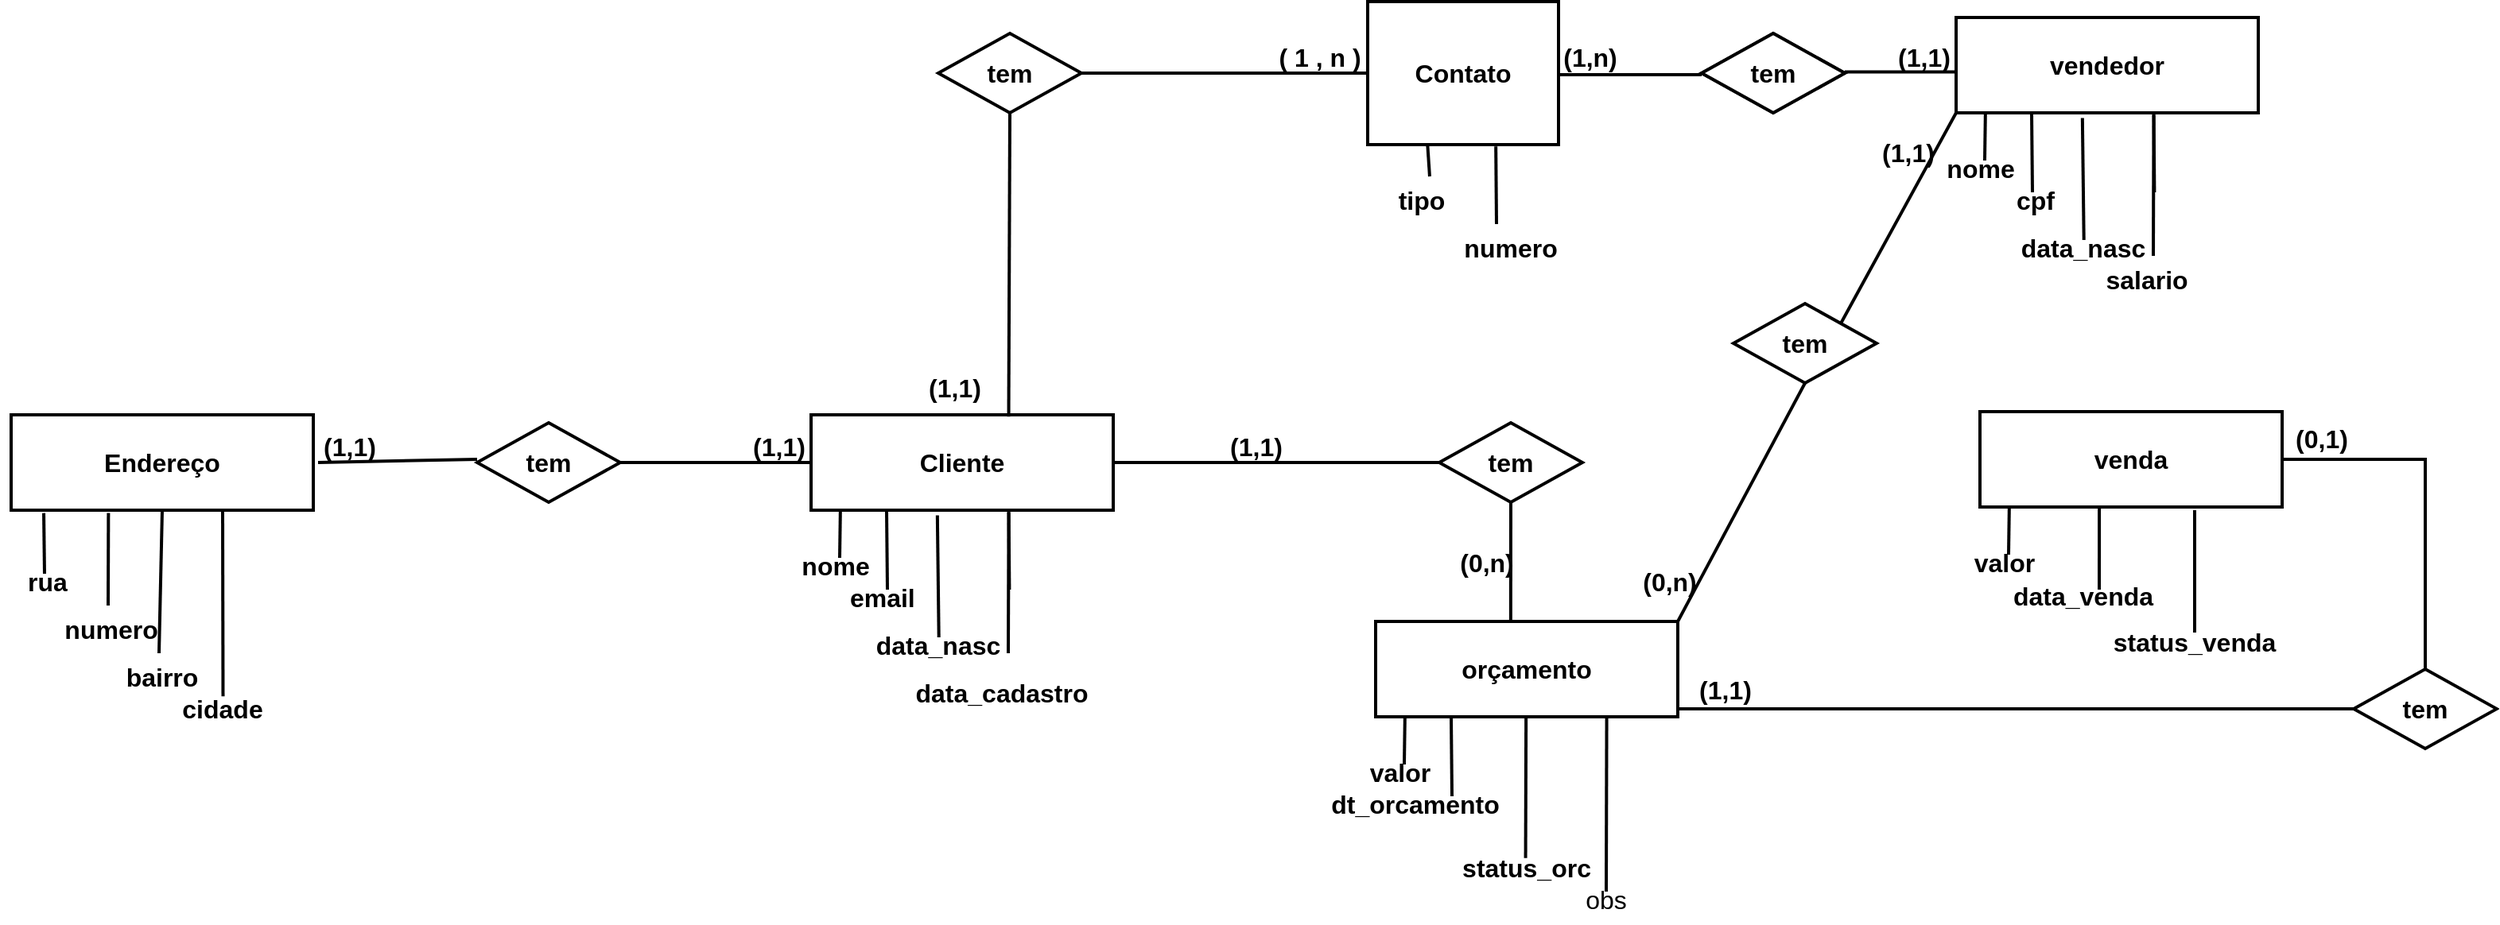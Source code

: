<mxfile version="24.9.1">
  <diagram id="C5RBs43oDa-KdzZeNtuy" name="Page-1">
    <mxGraphModel dx="2734" dy="2143" grid="1" gridSize="10" guides="1" tooltips="1" connect="1" arrows="1" fold="1" page="1" pageScale="1" pageWidth="827" pageHeight="1169" math="0" shadow="0">
      <root>
        <mxCell id="WIyWlLk6GJQsqaUBKTNV-0" />
        <mxCell id="WIyWlLk6GJQsqaUBKTNV-1" parent="WIyWlLk6GJQsqaUBKTNV-0" />
        <mxCell id="HAtupwSycg_3chZuoITG-0" value="Cliente" style="rounded=0;whiteSpace=wrap;html=1;fontSize=16;strokeWidth=2;fontStyle=1" vertex="1" parent="WIyWlLk6GJQsqaUBKTNV-1">
          <mxGeometry y="170" width="190" height="60" as="geometry" />
        </mxCell>
        <mxCell id="HAtupwSycg_3chZuoITG-1" value="tem" style="rhombus;whiteSpace=wrap;html=1;fontSize=16;strokeWidth=2;fontStyle=1" vertex="1" parent="WIyWlLk6GJQsqaUBKTNV-1">
          <mxGeometry x="-210" y="175" width="90" height="50" as="geometry" />
        </mxCell>
        <mxCell id="HAtupwSycg_3chZuoITG-4" value="" style="endArrow=none;html=1;rounded=0;exitX=0;exitY=0.5;exitDx=0;exitDy=0;entryX=1;entryY=0.5;entryDx=0;entryDy=0;fontSize=16;strokeColor=#000000;strokeWidth=2;fontStyle=1" edge="1" parent="WIyWlLk6GJQsqaUBKTNV-1" source="HAtupwSycg_3chZuoITG-0" target="HAtupwSycg_3chZuoITG-1">
          <mxGeometry width="50" height="50" relative="1" as="geometry">
            <mxPoint x="360" y="520" as="sourcePoint" />
            <mxPoint x="410" y="470" as="targetPoint" />
          </mxGeometry>
        </mxCell>
        <mxCell id="HAtupwSycg_3chZuoITG-6" value="Endereço" style="rounded=0;whiteSpace=wrap;html=1;fontSize=16;strokeWidth=2;fontStyle=1" vertex="1" parent="WIyWlLk6GJQsqaUBKTNV-1">
          <mxGeometry x="-503" y="170" width="190" height="60" as="geometry" />
        </mxCell>
        <mxCell id="HAtupwSycg_3chZuoITG-7" value="" style="endArrow=none;html=1;rounded=0;exitX=0;exitY=0.5;exitDx=0;exitDy=0;fontSize=16;strokeColor=#000000;strokeWidth=2;fontStyle=1" edge="1" parent="WIyWlLk6GJQsqaUBKTNV-1">
          <mxGeometry width="50" height="50" relative="1" as="geometry">
            <mxPoint x="-210" y="198" as="sourcePoint" />
            <mxPoint x="-310" y="200" as="targetPoint" />
          </mxGeometry>
        </mxCell>
        <mxCell id="HAtupwSycg_3chZuoITG-8" style="edgeStyle=orthogonalEdgeStyle;rounded=0;orthogonalLoop=1;jettySize=auto;html=1;exitX=0.5;exitY=1;exitDx=0;exitDy=0;fontSize=16;strokeWidth=2;fontStyle=1" edge="1" parent="WIyWlLk6GJQsqaUBKTNV-1" source="HAtupwSycg_3chZuoITG-6" target="HAtupwSycg_3chZuoITG-6">
          <mxGeometry relative="1" as="geometry" />
        </mxCell>
        <mxCell id="HAtupwSycg_3chZuoITG-11" value="nome" style="text;html=1;align=center;verticalAlign=middle;resizable=0;points=[];autosize=1;strokeColor=none;fillColor=none;fontSize=16;strokeWidth=2;fontStyle=1" vertex="1" parent="WIyWlLk6GJQsqaUBKTNV-1">
          <mxGeometry x="-15" y="250" width="60" height="30" as="geometry" />
        </mxCell>
        <mxCell id="HAtupwSycg_3chZuoITG-13" value="" style="endArrow=none;html=1;rounded=0;entryX=0.25;entryY=1;entryDx=0;entryDy=0;fontSize=16;strokeWidth=2;fontStyle=1" edge="1" parent="WIyWlLk6GJQsqaUBKTNV-1" target="HAtupwSycg_3chZuoITG-0">
          <mxGeometry width="50" height="50" relative="1" as="geometry">
            <mxPoint x="48" y="280" as="sourcePoint" />
            <mxPoint x="370" y="220" as="targetPoint" />
          </mxGeometry>
        </mxCell>
        <mxCell id="HAtupwSycg_3chZuoITG-18" value="" style="endArrow=none;html=1;rounded=0;entryX=0.097;entryY=0.993;entryDx=0;entryDy=0;entryPerimeter=0;fontSize=16;strokeWidth=2;fontStyle=1" edge="1" parent="WIyWlLk6GJQsqaUBKTNV-1" target="HAtupwSycg_3chZuoITG-0">
          <mxGeometry width="50" height="50" relative="1" as="geometry">
            <mxPoint x="18" y="260" as="sourcePoint" />
            <mxPoint x="370" y="220" as="targetPoint" />
          </mxGeometry>
        </mxCell>
        <mxCell id="HAtupwSycg_3chZuoITG-23" value="email&lt;span style=&quot;white-space: pre;&quot;&gt;&#x9;&lt;/span&gt;" style="text;html=1;align=center;verticalAlign=middle;whiteSpace=wrap;rounded=0;fontSize=16;strokeWidth=2;fontStyle=1" vertex="1" parent="WIyWlLk6GJQsqaUBKTNV-1">
          <mxGeometry x="30" y="270" width="60" height="30" as="geometry" />
        </mxCell>
        <mxCell id="HAtupwSycg_3chZuoITG-24" value="" style="endArrow=none;html=1;rounded=0;entryX=0.423;entryY=0.993;entryDx=0;entryDy=0;entryPerimeter=0;fontSize=16;strokeWidth=2;fontStyle=1" edge="1" parent="WIyWlLk6GJQsqaUBKTNV-1">
          <mxGeometry width="50" height="50" relative="1" as="geometry">
            <mxPoint x="388.989" y="20" as="sourcePoint" />
            <mxPoint x="387.64" y="-8.527e-14" as="targetPoint" />
          </mxGeometry>
        </mxCell>
        <mxCell id="HAtupwSycg_3chZuoITG-33" value="data_nasc" style="text;html=1;align=center;verticalAlign=middle;whiteSpace=wrap;rounded=0;fontSize=16;strokeWidth=2;fontStyle=1" vertex="1" parent="WIyWlLk6GJQsqaUBKTNV-1">
          <mxGeometry x="50" y="300" width="60" height="30" as="geometry" />
        </mxCell>
        <mxCell id="HAtupwSycg_3chZuoITG-34" value="" style="endArrow=none;html=1;rounded=0;entryX=0.649;entryY=1.011;entryDx=0;entryDy=0;entryPerimeter=0;fontSize=16;strokeWidth=2;fontStyle=1" edge="1" parent="WIyWlLk6GJQsqaUBKTNV-1">
          <mxGeometry width="50" height="50" relative="1" as="geometry">
            <mxPoint x="431" y="50" as="sourcePoint" />
            <mxPoint x="430.58" y="1.08" as="targetPoint" />
          </mxGeometry>
        </mxCell>
        <mxCell id="HAtupwSycg_3chZuoITG-35" value="data_cadastro" style="text;html=1;align=center;verticalAlign=middle;whiteSpace=wrap;rounded=0;fontSize=16;strokeWidth=2;fontStyle=1" vertex="1" parent="WIyWlLk6GJQsqaUBKTNV-1">
          <mxGeometry x="90" y="330" width="60" height="30" as="geometry" />
        </mxCell>
        <mxCell id="HAtupwSycg_3chZuoITG-39" value="" style="endArrow=none;html=1;rounded=0;entryX=0.108;entryY=1.03;entryDx=0;entryDy=0;entryPerimeter=0;fontSize=16;strokeWidth=2;fontStyle=1" edge="1" parent="WIyWlLk6GJQsqaUBKTNV-1" target="HAtupwSycg_3chZuoITG-6">
          <mxGeometry width="50" height="50" relative="1" as="geometry">
            <mxPoint x="-482" y="270" as="sourcePoint" />
            <mxPoint x="-750" y="270" as="targetPoint" />
          </mxGeometry>
        </mxCell>
        <mxCell id="HAtupwSycg_3chZuoITG-40" value="rua" style="text;html=1;align=center;verticalAlign=middle;whiteSpace=wrap;rounded=0;fontSize=16;strokeWidth=2;fontStyle=1" vertex="1" parent="WIyWlLk6GJQsqaUBKTNV-1">
          <mxGeometry x="-510" y="260" width="60" height="30" as="geometry" />
        </mxCell>
        <mxCell id="HAtupwSycg_3chZuoITG-42" value="" style="endArrow=none;html=1;rounded=0;entryX=0.322;entryY=1.03;entryDx=0;entryDy=0;entryPerimeter=0;fontSize=16;strokeWidth=2;fontStyle=1" edge="1" parent="WIyWlLk6GJQsqaUBKTNV-1" target="HAtupwSycg_3chZuoITG-6">
          <mxGeometry width="50" height="50" relative="1" as="geometry">
            <mxPoint x="-442" y="290" as="sourcePoint" />
            <mxPoint x="-750" y="270" as="targetPoint" />
          </mxGeometry>
        </mxCell>
        <mxCell id="HAtupwSycg_3chZuoITG-43" value="numero" style="text;html=1;align=center;verticalAlign=middle;whiteSpace=wrap;rounded=0;fontSize=16;strokeWidth=2;fontStyle=1" vertex="1" parent="WIyWlLk6GJQsqaUBKTNV-1">
          <mxGeometry x="-470" y="290" width="60" height="30" as="geometry" />
        </mxCell>
        <mxCell id="HAtupwSycg_3chZuoITG-44" value="" style="endArrow=none;html=1;rounded=0;entryX=0.5;entryY=1;entryDx=0;entryDy=0;exitX=1;exitY=1;exitDx=0;exitDy=0;fontSize=16;strokeWidth=2;fontStyle=1" edge="1" parent="WIyWlLk6GJQsqaUBKTNV-1" source="HAtupwSycg_3chZuoITG-43" target="HAtupwSycg_3chZuoITG-6">
          <mxGeometry width="50" height="50" relative="1" as="geometry">
            <mxPoint x="-800" y="320" as="sourcePoint" />
            <mxPoint x="-750" y="270" as="targetPoint" />
          </mxGeometry>
        </mxCell>
        <mxCell id="HAtupwSycg_3chZuoITG-45" value="bairro" style="text;html=1;align=center;verticalAlign=middle;whiteSpace=wrap;rounded=0;fontSize=16;strokeWidth=2;fontStyle=1" vertex="1" parent="WIyWlLk6GJQsqaUBKTNV-1">
          <mxGeometry x="-438" y="320" width="60" height="30" as="geometry" />
        </mxCell>
        <mxCell id="HAtupwSycg_3chZuoITG-48" value="" style="endArrow=none;html=1;rounded=0;entryX=0.804;entryY=1.047;entryDx=0;entryDy=0;entryPerimeter=0;fontSize=16;strokeWidth=2;fontStyle=1" edge="1" parent="WIyWlLk6GJQsqaUBKTNV-1">
          <mxGeometry width="50" height="50" relative="1" as="geometry">
            <mxPoint x="-369.76" y="347.18" as="sourcePoint" />
            <mxPoint x="-370.0" y="230.0" as="targetPoint" />
          </mxGeometry>
        </mxCell>
        <mxCell id="HAtupwSycg_3chZuoITG-51" value="cidade" style="text;html=1;align=center;verticalAlign=middle;whiteSpace=wrap;rounded=0;fontSize=16;strokeWidth=2;fontStyle=1" vertex="1" parent="WIyWlLk6GJQsqaUBKTNV-1">
          <mxGeometry x="-400" y="340" width="60" height="30" as="geometry" />
        </mxCell>
        <mxCell id="HAtupwSycg_3chZuoITG-52" value="(1,1)" style="text;html=1;align=center;verticalAlign=middle;whiteSpace=wrap;rounded=0;fontSize=16;strokeWidth=2;fontStyle=1" vertex="1" parent="WIyWlLk6GJQsqaUBKTNV-1">
          <mxGeometry x="-320" y="175" width="60" height="30" as="geometry" />
        </mxCell>
        <mxCell id="HAtupwSycg_3chZuoITG-53" value="(1,1)" style="text;html=1;align=center;verticalAlign=middle;whiteSpace=wrap;rounded=0;fontSize=16;strokeWidth=2;fontStyle=1" vertex="1" parent="WIyWlLk6GJQsqaUBKTNV-1">
          <mxGeometry x="-50" y="175" width="60" height="30" as="geometry" />
        </mxCell>
        <mxCell id="HAtupwSycg_3chZuoITG-54" value="Contato" style="rounded=0;whiteSpace=wrap;html=1;fontSize=16;strokeWidth=2;fontStyle=1" vertex="1" parent="WIyWlLk6GJQsqaUBKTNV-1">
          <mxGeometry x="350" y="-90" width="120" height="90" as="geometry" />
        </mxCell>
        <mxCell id="HAtupwSycg_3chZuoITG-67" value="" style="endArrow=none;html=1;rounded=0;entryX=0;entryY=0.5;entryDx=0;entryDy=0;fontSize=16;strokeColor=#000000;strokeWidth=2;fontStyle=1" edge="1" parent="WIyWlLk6GJQsqaUBKTNV-1" target="HAtupwSycg_3chZuoITG-54">
          <mxGeometry width="50" height="50" relative="1" as="geometry">
            <mxPoint x="170" y="-45" as="sourcePoint" />
            <mxPoint x="370" y="100" as="targetPoint" />
          </mxGeometry>
        </mxCell>
        <mxCell id="HAtupwSycg_3chZuoITG-69" value="tem" style="rhombus;whiteSpace=wrap;html=1;fontSize=16;strokeWidth=2;fontStyle=1" vertex="1" parent="WIyWlLk6GJQsqaUBKTNV-1">
          <mxGeometry x="80" y="-70" width="90" height="50" as="geometry" />
        </mxCell>
        <mxCell id="HAtupwSycg_3chZuoITG-70" value="" style="endArrow=none;html=1;rounded=0;entryX=0.5;entryY=1;entryDx=0;entryDy=0;exitX=0.654;exitY=0.019;exitDx=0;exitDy=0;exitPerimeter=0;fontSize=16;strokeColor=#000000;strokeWidth=2;fontStyle=1" edge="1" parent="WIyWlLk6GJQsqaUBKTNV-1" source="HAtupwSycg_3chZuoITG-0" target="HAtupwSycg_3chZuoITG-69">
          <mxGeometry width="50" height="50" relative="1" as="geometry">
            <mxPoint x="120" y="160" as="sourcePoint" />
            <mxPoint x="370" y="100" as="targetPoint" />
          </mxGeometry>
        </mxCell>
        <mxCell id="HAtupwSycg_3chZuoITG-72" value="(1,1)" style="text;html=1;align=center;verticalAlign=middle;resizable=0;points=[];autosize=1;strokeColor=none;fillColor=none;fontSize=16;strokeWidth=2;fontStyle=1" vertex="1" parent="WIyWlLk6GJQsqaUBKTNV-1">
          <mxGeometry x="60" y="138" width="60" height="30" as="geometry" />
        </mxCell>
        <mxCell id="HAtupwSycg_3chZuoITG-73" value="&lt;div&gt;( 1 , n )&lt;/div&gt;" style="text;html=1;align=center;verticalAlign=middle;whiteSpace=wrap;rounded=0;fontSize=16;strokeWidth=2;fontStyle=1" vertex="1" parent="WIyWlLk6GJQsqaUBKTNV-1">
          <mxGeometry x="290" y="-70" width="60" height="30" as="geometry" />
        </mxCell>
        <mxCell id="HAtupwSycg_3chZuoITG-88" value="" style="endArrow=none;html=1;rounded=0;entryX=0.418;entryY=1.055;entryDx=0;entryDy=0;entryPerimeter=0;fontSize=16;strokeWidth=2;fontStyle=1" edge="1" parent="WIyWlLk6GJQsqaUBKTNV-1" target="HAtupwSycg_3chZuoITG-0">
          <mxGeometry width="50" height="50" relative="1" as="geometry">
            <mxPoint x="80.36" y="310" as="sourcePoint" />
            <mxPoint x="80.0" y="280.0" as="targetPoint" />
          </mxGeometry>
        </mxCell>
        <mxCell id="HAtupwSycg_3chZuoITG-89" value="" style="endArrow=none;html=1;rounded=0;entryX=0.649;entryY=1.011;entryDx=0;entryDy=0;entryPerimeter=0;fontSize=16;strokeWidth=2;fontStyle=1" edge="1" parent="WIyWlLk6GJQsqaUBKTNV-1">
          <mxGeometry width="50" height="50" relative="1" as="geometry">
            <mxPoint x="124.71" y="280" as="sourcePoint" />
            <mxPoint x="124.29" y="231.08" as="targetPoint" />
          </mxGeometry>
        </mxCell>
        <mxCell id="HAtupwSycg_3chZuoITG-90" value="" style="endArrow=none;html=1;rounded=0;entryX=0.649;entryY=1.011;entryDx=0;entryDy=0;entryPerimeter=0;fontSize=16;strokeWidth=2;fontStyle=1" edge="1" parent="WIyWlLk6GJQsqaUBKTNV-1">
          <mxGeometry width="50" height="50" relative="1" as="geometry">
            <mxPoint x="124" y="320" as="sourcePoint" />
            <mxPoint x="124.29" y="231.08" as="targetPoint" />
          </mxGeometry>
        </mxCell>
        <mxCell id="HAtupwSycg_3chZuoITG-94" value="tipo" style="text;html=1;align=center;verticalAlign=middle;whiteSpace=wrap;rounded=0;fontSize=16;strokeWidth=2;fontStyle=1" vertex="1" parent="WIyWlLk6GJQsqaUBKTNV-1">
          <mxGeometry x="354" y="20" width="60" height="30" as="geometry" />
        </mxCell>
        <mxCell id="HAtupwSycg_3chZuoITG-95" value="numero" style="text;html=1;align=center;verticalAlign=middle;whiteSpace=wrap;rounded=0;fontSize=16;strokeWidth=2;fontStyle=1" vertex="1" parent="WIyWlLk6GJQsqaUBKTNV-1">
          <mxGeometry x="410" y="50" width="60" height="30" as="geometry" />
        </mxCell>
        <mxCell id="HAtupwSycg_3chZuoITG-96" value="vendedor" style="rounded=0;whiteSpace=wrap;html=1;fontSize=16;strokeWidth=2;fontStyle=1" vertex="1" parent="WIyWlLk6GJQsqaUBKTNV-1">
          <mxGeometry x="720" y="-80" width="190" height="60" as="geometry" />
        </mxCell>
        <mxCell id="HAtupwSycg_3chZuoITG-97" value="nome" style="text;html=1;align=center;verticalAlign=middle;resizable=0;points=[];autosize=1;strokeColor=none;fillColor=none;fontSize=16;strokeWidth=2;fontStyle=1" vertex="1" parent="WIyWlLk6GJQsqaUBKTNV-1">
          <mxGeometry x="705" width="60" height="30" as="geometry" />
        </mxCell>
        <mxCell id="HAtupwSycg_3chZuoITG-98" value="" style="endArrow=none;html=1;rounded=0;entryX=0.25;entryY=1;entryDx=0;entryDy=0;fontSize=16;strokeWidth=2;fontStyle=1" edge="1" target="HAtupwSycg_3chZuoITG-96" parent="WIyWlLk6GJQsqaUBKTNV-1">
          <mxGeometry width="50" height="50" relative="1" as="geometry">
            <mxPoint x="768" y="30" as="sourcePoint" />
            <mxPoint x="1090" y="-30" as="targetPoint" />
          </mxGeometry>
        </mxCell>
        <mxCell id="HAtupwSycg_3chZuoITG-99" value="" style="endArrow=none;html=1;rounded=0;entryX=0.097;entryY=0.993;entryDx=0;entryDy=0;entryPerimeter=0;fontSize=16;strokeWidth=2;fontStyle=1" edge="1" target="HAtupwSycg_3chZuoITG-96" parent="WIyWlLk6GJQsqaUBKTNV-1">
          <mxGeometry width="50" height="50" relative="1" as="geometry">
            <mxPoint x="738" y="10" as="sourcePoint" />
            <mxPoint x="1090" y="-30" as="targetPoint" />
          </mxGeometry>
        </mxCell>
        <mxCell id="HAtupwSycg_3chZuoITG-100" value="cpf" style="text;html=1;align=center;verticalAlign=middle;whiteSpace=wrap;rounded=0;fontSize=16;strokeWidth=2;fontStyle=1" vertex="1" parent="WIyWlLk6GJQsqaUBKTNV-1">
          <mxGeometry x="740" y="20" width="60" height="30" as="geometry" />
        </mxCell>
        <mxCell id="HAtupwSycg_3chZuoITG-101" value="data_nasc" style="text;html=1;align=center;verticalAlign=middle;whiteSpace=wrap;rounded=0;fontSize=16;strokeWidth=2;fontStyle=1" vertex="1" parent="WIyWlLk6GJQsqaUBKTNV-1">
          <mxGeometry x="770" y="50" width="60" height="30" as="geometry" />
        </mxCell>
        <mxCell id="HAtupwSycg_3chZuoITG-102" value="(1,1)" style="text;html=1;align=center;verticalAlign=middle;whiteSpace=wrap;rounded=0;fontSize=16;strokeWidth=2;fontStyle=1" vertex="1" parent="WIyWlLk6GJQsqaUBKTNV-1">
          <mxGeometry x="670" y="-70" width="60" height="30" as="geometry" />
        </mxCell>
        <mxCell id="HAtupwSycg_3chZuoITG-103" value="" style="endArrow=none;html=1;rounded=0;entryX=0.418;entryY=1.055;entryDx=0;entryDy=0;entryPerimeter=0;fontSize=16;strokeWidth=2;fontStyle=1" edge="1" target="HAtupwSycg_3chZuoITG-96" parent="WIyWlLk6GJQsqaUBKTNV-1">
          <mxGeometry width="50" height="50" relative="1" as="geometry">
            <mxPoint x="800.36" y="60" as="sourcePoint" />
            <mxPoint x="800.0" y="30.0" as="targetPoint" />
          </mxGeometry>
        </mxCell>
        <mxCell id="HAtupwSycg_3chZuoITG-104" value="" style="endArrow=none;html=1;rounded=0;entryX=0.649;entryY=1.011;entryDx=0;entryDy=0;entryPerimeter=0;fontSize=16;strokeWidth=2;fontStyle=1" edge="1" parent="WIyWlLk6GJQsqaUBKTNV-1">
          <mxGeometry width="50" height="50" relative="1" as="geometry">
            <mxPoint x="844.71" y="30" as="sourcePoint" />
            <mxPoint x="844.29" y="-18.92" as="targetPoint" />
          </mxGeometry>
        </mxCell>
        <mxCell id="HAtupwSycg_3chZuoITG-105" value="" style="endArrow=none;html=1;rounded=0;entryX=0.649;entryY=1.011;entryDx=0;entryDy=0;entryPerimeter=0;fontSize=16;strokeWidth=2;fontStyle=1" edge="1" parent="WIyWlLk6GJQsqaUBKTNV-1">
          <mxGeometry width="50" height="50" relative="1" as="geometry">
            <mxPoint x="844" y="70" as="sourcePoint" />
            <mxPoint x="844.29" y="-18.92" as="targetPoint" />
          </mxGeometry>
        </mxCell>
        <mxCell id="HAtupwSycg_3chZuoITG-108" value="tem" style="rhombus;whiteSpace=wrap;html=1;fontSize=16;strokeWidth=2;fontStyle=1" vertex="1" parent="WIyWlLk6GJQsqaUBKTNV-1">
          <mxGeometry x="560" y="-70" width="90" height="50" as="geometry" />
        </mxCell>
        <mxCell id="HAtupwSycg_3chZuoITG-109" value="" style="endArrow=none;html=1;rounded=0;exitX=0;exitY=0.52;exitDx=0;exitDy=0;exitPerimeter=0;fontSize=16;strokeColor=#000000;strokeWidth=2;fontStyle=1" edge="1" parent="WIyWlLk6GJQsqaUBKTNV-1" source="HAtupwSycg_3chZuoITG-108">
          <mxGeometry width="50" height="50" relative="1" as="geometry">
            <mxPoint x="560" y="-50" as="sourcePoint" />
            <mxPoint x="470" y="-44" as="targetPoint" />
          </mxGeometry>
        </mxCell>
        <mxCell id="HAtupwSycg_3chZuoITG-111" value="" style="endArrow=none;html=1;rounded=0;exitX=0;exitY=0.52;exitDx=0;exitDy=0;exitPerimeter=0;fontSize=16;strokeColor=#000000;strokeWidth=2;fontStyle=1" edge="1" parent="WIyWlLk6GJQsqaUBKTNV-1">
          <mxGeometry width="50" height="50" relative="1" as="geometry">
            <mxPoint x="720" y="-45.71" as="sourcePoint" />
            <mxPoint x="650" y="-45.71" as="targetPoint" />
          </mxGeometry>
        </mxCell>
        <mxCell id="HAtupwSycg_3chZuoITG-112" value="tem" style="rhombus;whiteSpace=wrap;html=1;fontSize=16;strokeWidth=2;fontStyle=1" vertex="1" parent="WIyWlLk6GJQsqaUBKTNV-1">
          <mxGeometry x="560" y="-70" width="90" height="50" as="geometry" />
        </mxCell>
        <mxCell id="HAtupwSycg_3chZuoITG-120" value="(1,n)" style="text;html=1;align=center;verticalAlign=middle;whiteSpace=wrap;rounded=0;fontSize=16;strokeWidth=2;fontStyle=1" vertex="1" parent="WIyWlLk6GJQsqaUBKTNV-1">
          <mxGeometry x="460" y="-70" width="60" height="30" as="geometry" />
        </mxCell>
        <mxCell id="HAtupwSycg_3chZuoITG-121" value="salario" style="text;html=1;align=center;verticalAlign=middle;whiteSpace=wrap;rounded=0;fontSize=16;strokeWidth=2;fontStyle=1" vertex="1" parent="WIyWlLk6GJQsqaUBKTNV-1">
          <mxGeometry x="810" y="70" width="60" height="30" as="geometry" />
        </mxCell>
        <mxCell id="HAtupwSycg_3chZuoITG-132" value="orçamento" style="rounded=0;whiteSpace=wrap;html=1;fontSize=16;strokeWidth=2;fontStyle=1" vertex="1" parent="WIyWlLk6GJQsqaUBKTNV-1">
          <mxGeometry x="355" y="300" width="190" height="60" as="geometry" />
        </mxCell>
        <mxCell id="HAtupwSycg_3chZuoITG-133" value="valor" style="text;html=1;align=center;verticalAlign=middle;resizable=0;points=[];autosize=1;strokeColor=none;fillColor=none;fontSize=16;strokeWidth=2;fontStyle=1" vertex="1" parent="WIyWlLk6GJQsqaUBKTNV-1">
          <mxGeometry x="340" y="380" width="60" height="30" as="geometry" />
        </mxCell>
        <mxCell id="HAtupwSycg_3chZuoITG-134" value="" style="endArrow=none;html=1;rounded=0;entryX=0.25;entryY=1;entryDx=0;entryDy=0;fontSize=16;strokeWidth=2;fontStyle=1" edge="1" target="HAtupwSycg_3chZuoITG-132" parent="WIyWlLk6GJQsqaUBKTNV-1">
          <mxGeometry width="50" height="50" relative="1" as="geometry">
            <mxPoint x="403" y="410" as="sourcePoint" />
            <mxPoint x="725" y="350" as="targetPoint" />
          </mxGeometry>
        </mxCell>
        <mxCell id="HAtupwSycg_3chZuoITG-135" value="" style="endArrow=none;html=1;rounded=0;entryX=0.097;entryY=0.993;entryDx=0;entryDy=0;entryPerimeter=0;fontSize=16;strokeWidth=2;fontStyle=1" edge="1" target="HAtupwSycg_3chZuoITG-132" parent="WIyWlLk6GJQsqaUBKTNV-1">
          <mxGeometry width="50" height="50" relative="1" as="geometry">
            <mxPoint x="373" y="390" as="sourcePoint" />
            <mxPoint x="725" y="350" as="targetPoint" />
          </mxGeometry>
        </mxCell>
        <mxCell id="HAtupwSycg_3chZuoITG-136" value="dt_orcamento" style="text;html=1;align=center;verticalAlign=middle;whiteSpace=wrap;rounded=0;fontSize=16;strokeWidth=2;fontStyle=1" vertex="1" parent="WIyWlLk6GJQsqaUBKTNV-1">
          <mxGeometry x="350" y="400" width="60" height="30" as="geometry" />
        </mxCell>
        <mxCell id="HAtupwSycg_3chZuoITG-164" value="venda" style="rounded=0;whiteSpace=wrap;html=1;fontSize=16;strokeWidth=2;fontStyle=1" vertex="1" parent="WIyWlLk6GJQsqaUBKTNV-1">
          <mxGeometry x="735" y="168" width="190" height="60" as="geometry" />
        </mxCell>
        <mxCell id="HAtupwSycg_3chZuoITG-165" value="valor" style="text;html=1;align=center;verticalAlign=middle;resizable=0;points=[];autosize=1;strokeColor=none;fillColor=none;fontSize=16;strokeWidth=2;fontStyle=1" vertex="1" parent="WIyWlLk6GJQsqaUBKTNV-1">
          <mxGeometry x="720" y="248" width="60" height="30" as="geometry" />
        </mxCell>
        <mxCell id="HAtupwSycg_3chZuoITG-166" value="" style="endArrow=none;html=1;rounded=0;entryX=0.395;entryY=1;entryDx=0;entryDy=0;fontSize=16;entryPerimeter=0;strokeWidth=2;fontStyle=1" edge="1" target="HAtupwSycg_3chZuoITG-164" parent="WIyWlLk6GJQsqaUBKTNV-1">
          <mxGeometry width="50" height="50" relative="1" as="geometry">
            <mxPoint x="810" y="280" as="sourcePoint" />
            <mxPoint x="1105" y="218" as="targetPoint" />
          </mxGeometry>
        </mxCell>
        <mxCell id="HAtupwSycg_3chZuoITG-167" value="" style="endArrow=none;html=1;rounded=0;entryX=0.097;entryY=0.993;entryDx=0;entryDy=0;entryPerimeter=0;fontSize=16;strokeWidth=2;fontStyle=1" edge="1" target="HAtupwSycg_3chZuoITG-164" parent="WIyWlLk6GJQsqaUBKTNV-1">
          <mxGeometry width="50" height="50" relative="1" as="geometry">
            <mxPoint x="753" y="258" as="sourcePoint" />
            <mxPoint x="1105" y="218" as="targetPoint" />
          </mxGeometry>
        </mxCell>
        <mxCell id="HAtupwSycg_3chZuoITG-168" value="data_venda" style="text;html=1;align=center;verticalAlign=middle;whiteSpace=wrap;rounded=0;fontSize=16;strokeWidth=2;fontStyle=1" vertex="1" parent="WIyWlLk6GJQsqaUBKTNV-1">
          <mxGeometry x="770" y="270" width="60" height="28" as="geometry" />
        </mxCell>
        <mxCell id="HAtupwSycg_3chZuoITG-169" value="status_venda" style="text;html=1;align=center;verticalAlign=middle;whiteSpace=wrap;rounded=0;fontSize=16;strokeWidth=2;fontStyle=1" vertex="1" parent="WIyWlLk6GJQsqaUBKTNV-1">
          <mxGeometry x="840" y="298" width="60" height="30" as="geometry" />
        </mxCell>
        <mxCell id="HAtupwSycg_3chZuoITG-177" value="" style="endArrow=none;html=1;rounded=0;entryX=0.649;entryY=1.011;entryDx=0;entryDy=0;entryPerimeter=0;fontSize=16;strokeWidth=2;fontStyle=1" edge="1" parent="WIyWlLk6GJQsqaUBKTNV-1">
          <mxGeometry width="50" height="50" relative="1" as="geometry">
            <mxPoint x="449.29" y="448.92" as="sourcePoint" />
            <mxPoint x="449.58" y="360.0" as="targetPoint" />
          </mxGeometry>
        </mxCell>
        <mxCell id="HAtupwSycg_3chZuoITG-178" value="" style="endArrow=none;html=1;rounded=0;entryX=0.649;entryY=1.011;entryDx=0;entryDy=0;entryPerimeter=0;fontSize=16;strokeWidth=2;fontStyle=1" edge="1" parent="WIyWlLk6GJQsqaUBKTNV-1">
          <mxGeometry width="50" height="50" relative="1" as="geometry">
            <mxPoint x="500" y="470" as="sourcePoint" />
            <mxPoint x="500.29" y="360.0" as="targetPoint" />
          </mxGeometry>
        </mxCell>
        <mxCell id="HAtupwSycg_3chZuoITG-179" value="status_orc" style="text;html=1;align=center;verticalAlign=middle;whiteSpace=wrap;rounded=0;fontSize=16;strokeWidth=2;fontStyle=1" vertex="1" parent="WIyWlLk6GJQsqaUBKTNV-1">
          <mxGeometry x="420" y="440" width="60" height="30" as="geometry" />
        </mxCell>
        <mxCell id="HAtupwSycg_3chZuoITG-180" value="obs" style="text;html=1;align=center;verticalAlign=middle;whiteSpace=wrap;rounded=0;fontSize=16;" vertex="1" parent="WIyWlLk6GJQsqaUBKTNV-1">
          <mxGeometry x="470" y="460" width="60" height="30" as="geometry" />
        </mxCell>
        <mxCell id="HAtupwSycg_3chZuoITG-183" value="" style="endArrow=none;html=1;rounded=0;entryX=0.418;entryY=1.055;entryDx=0;entryDy=0;entryPerimeter=0;fontSize=16;strokeWidth=2;fontStyle=1" edge="1" parent="WIyWlLk6GJQsqaUBKTNV-1">
          <mxGeometry width="50" height="50" relative="1" as="geometry">
            <mxPoint x="870" y="307" as="sourcePoint" />
            <mxPoint x="870" y="230" as="targetPoint" />
          </mxGeometry>
        </mxCell>
        <mxCell id="HAtupwSycg_3chZuoITG-186" value="tem" style="rhombus;whiteSpace=wrap;html=1;fontSize=16;strokeWidth=2;fontStyle=1" vertex="1" parent="WIyWlLk6GJQsqaUBKTNV-1">
          <mxGeometry x="395" y="175" width="90" height="50" as="geometry" />
        </mxCell>
        <mxCell id="HAtupwSycg_3chZuoITG-188" value="" style="endArrow=none;html=1;rounded=0;exitX=1;exitY=0.5;exitDx=0;exitDy=0;entryX=0;entryY=0.5;entryDx=0;entryDy=0;strokeColor=#000000;strokeWidth=2;fontStyle=1" edge="1" parent="WIyWlLk6GJQsqaUBKTNV-1" source="HAtupwSycg_3chZuoITG-0" target="HAtupwSycg_3chZuoITG-186">
          <mxGeometry width="50" height="50" relative="1" as="geometry">
            <mxPoint x="340" y="290" as="sourcePoint" />
            <mxPoint x="390" y="240" as="targetPoint" />
          </mxGeometry>
        </mxCell>
        <mxCell id="HAtupwSycg_3chZuoITG-189" value="" style="endArrow=none;html=1;rounded=0;entryX=0.5;entryY=1;entryDx=0;entryDy=0;exitX=0.447;exitY=0;exitDx=0;exitDy=0;exitPerimeter=0;strokeWidth=2;fontStyle=1" edge="1" parent="WIyWlLk6GJQsqaUBKTNV-1" source="HAtupwSycg_3chZuoITG-132" target="HAtupwSycg_3chZuoITG-186">
          <mxGeometry width="50" height="50" relative="1" as="geometry">
            <mxPoint x="440" y="290" as="sourcePoint" />
            <mxPoint x="390" y="240" as="targetPoint" />
          </mxGeometry>
        </mxCell>
        <mxCell id="HAtupwSycg_3chZuoITG-190" value="(0,n)" style="text;html=1;align=center;verticalAlign=middle;whiteSpace=wrap;rounded=0;fontSize=16;strokeWidth=2;fontStyle=1" vertex="1" parent="WIyWlLk6GJQsqaUBKTNV-1">
          <mxGeometry x="395" y="248" width="60" height="30" as="geometry" />
        </mxCell>
        <mxCell id="HAtupwSycg_3chZuoITG-192" value="(1,1)" style="text;html=1;align=center;verticalAlign=middle;whiteSpace=wrap;rounded=0;fontSize=16;strokeWidth=2;fontStyle=1" vertex="1" parent="WIyWlLk6GJQsqaUBKTNV-1">
          <mxGeometry x="250" y="175" width="60" height="30" as="geometry" />
        </mxCell>
        <mxCell id="HAtupwSycg_3chZuoITG-193" value="tem" style="rhombus;whiteSpace=wrap;html=1;fontSize=16;strokeWidth=2;fontStyle=1" vertex="1" parent="WIyWlLk6GJQsqaUBKTNV-1">
          <mxGeometry x="580" y="100" width="90" height="50" as="geometry" />
        </mxCell>
        <mxCell id="HAtupwSycg_3chZuoITG-197" value="" style="endArrow=none;html=1;rounded=0;entryX=0.5;entryY=1;entryDx=0;entryDy=0;exitX=1;exitY=0;exitDx=0;exitDy=0;strokeColor=#000000;strokeWidth=2;fontStyle=1" edge="1" parent="WIyWlLk6GJQsqaUBKTNV-1" source="HAtupwSycg_3chZuoITG-132" target="HAtupwSycg_3chZuoITG-193">
          <mxGeometry width="50" height="50" relative="1" as="geometry">
            <mxPoint x="610" y="340" as="sourcePoint" />
            <mxPoint x="610" y="270" as="targetPoint" />
          </mxGeometry>
        </mxCell>
        <mxCell id="HAtupwSycg_3chZuoITG-198" value="" style="endArrow=none;html=1;rounded=0;entryX=0;entryY=1;entryDx=0;entryDy=0;exitX=1;exitY=0;exitDx=0;exitDy=0;strokeColor=#000000;strokeWidth=2;fontStyle=1" edge="1" parent="WIyWlLk6GJQsqaUBKTNV-1" source="HAtupwSycg_3chZuoITG-193" target="HAtupwSycg_3chZuoITG-96">
          <mxGeometry width="50" height="50" relative="1" as="geometry">
            <mxPoint x="340" y="290" as="sourcePoint" />
            <mxPoint x="390" y="240" as="targetPoint" />
          </mxGeometry>
        </mxCell>
        <mxCell id="HAtupwSycg_3chZuoITG-199" value="(0,n)" style="text;html=1;align=center;verticalAlign=middle;whiteSpace=wrap;rounded=0;fontSize=16;strokeWidth=2;fontStyle=1" vertex="1" parent="WIyWlLk6GJQsqaUBKTNV-1">
          <mxGeometry x="510" y="260" width="60" height="30" as="geometry" />
        </mxCell>
        <mxCell id="HAtupwSycg_3chZuoITG-201" value="(1,1)" style="text;html=1;align=center;verticalAlign=middle;whiteSpace=wrap;rounded=0;fontSize=16;strokeWidth=2;fontStyle=1" vertex="1" parent="WIyWlLk6GJQsqaUBKTNV-1">
          <mxGeometry x="660" y="-10" width="60" height="30" as="geometry" />
        </mxCell>
        <mxCell id="HAtupwSycg_3chZuoITG-208" value="" style="endArrow=none;html=1;rounded=0;exitX=1;exitY=0;exitDx=0;exitDy=0;strokeColor=#000000;strokeWidth=2;fontStyle=1" edge="1" parent="WIyWlLk6GJQsqaUBKTNV-1">
          <mxGeometry width="50" height="50" relative="1" as="geometry">
            <mxPoint x="545" y="355" as="sourcePoint" />
            <mxPoint x="970" y="355" as="targetPoint" />
          </mxGeometry>
        </mxCell>
        <mxCell id="HAtupwSycg_3chZuoITG-209" value="tem" style="rhombus;whiteSpace=wrap;html=1;fontSize=16;strokeWidth=2;fontStyle=1" vertex="1" parent="WIyWlLk6GJQsqaUBKTNV-1">
          <mxGeometry x="970" y="330" width="90" height="50" as="geometry" />
        </mxCell>
        <mxCell id="HAtupwSycg_3chZuoITG-211" value="" style="endArrow=none;html=1;rounded=0;entryX=1;entryY=0.5;entryDx=0;entryDy=0;exitX=0.5;exitY=0;exitDx=0;exitDy=0;strokeColor=#000000;strokeWidth=2;fontStyle=1" edge="1" parent="WIyWlLk6GJQsqaUBKTNV-1" source="HAtupwSycg_3chZuoITG-209" target="HAtupwSycg_3chZuoITG-164">
          <mxGeometry width="50" height="50" relative="1" as="geometry">
            <mxPoint x="555" y="310" as="sourcePoint" />
            <mxPoint x="635" y="160" as="targetPoint" />
            <Array as="points">
              <mxPoint x="1015" y="198" />
            </Array>
          </mxGeometry>
        </mxCell>
        <mxCell id="HAtupwSycg_3chZuoITG-215" value="(1,1)" style="text;html=1;align=center;verticalAlign=middle;whiteSpace=wrap;rounded=0;fontSize=16;strokeWidth=2;fontStyle=1" vertex="1" parent="WIyWlLk6GJQsqaUBKTNV-1">
          <mxGeometry x="545" y="328" width="60" height="30" as="geometry" />
        </mxCell>
        <mxCell id="HAtupwSycg_3chZuoITG-216" value="(0,1)" style="text;html=1;align=center;verticalAlign=middle;whiteSpace=wrap;rounded=0;fontSize=16;strokeWidth=2;fontStyle=1" vertex="1" parent="WIyWlLk6GJQsqaUBKTNV-1">
          <mxGeometry x="920" y="170" width="60" height="30" as="geometry" />
        </mxCell>
      </root>
    </mxGraphModel>
  </diagram>
</mxfile>
